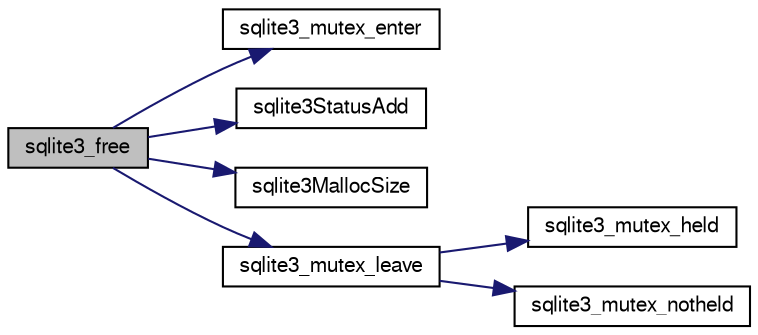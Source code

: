 digraph "sqlite3_free"
{
  edge [fontname="FreeSans",fontsize="10",labelfontname="FreeSans",labelfontsize="10"];
  node [fontname="FreeSans",fontsize="10",shape=record];
  rankdir="LR";
  Node334544 [label="sqlite3_free",height=0.2,width=0.4,color="black", fillcolor="grey75", style="filled", fontcolor="black"];
  Node334544 -> Node334545 [color="midnightblue",fontsize="10",style="solid",fontname="FreeSans"];
  Node334545 [label="sqlite3_mutex_enter",height=0.2,width=0.4,color="black", fillcolor="white", style="filled",URL="$sqlite3_8c.html#a1c12cde690bd89f104de5cbad12a6bf5"];
  Node334544 -> Node334546 [color="midnightblue",fontsize="10",style="solid",fontname="FreeSans"];
  Node334546 [label="sqlite3StatusAdd",height=0.2,width=0.4,color="black", fillcolor="white", style="filled",URL="$sqlite3_8c.html#afa029f93586aeab4cc85360905dae9cd"];
  Node334544 -> Node334547 [color="midnightblue",fontsize="10",style="solid",fontname="FreeSans"];
  Node334547 [label="sqlite3MallocSize",height=0.2,width=0.4,color="black", fillcolor="white", style="filled",URL="$sqlite3_8c.html#acf5d2a5f35270bafb050bd2def576955"];
  Node334544 -> Node334548 [color="midnightblue",fontsize="10",style="solid",fontname="FreeSans"];
  Node334548 [label="sqlite3_mutex_leave",height=0.2,width=0.4,color="black", fillcolor="white", style="filled",URL="$sqlite3_8c.html#a5838d235601dbd3c1fa993555c6bcc93"];
  Node334548 -> Node334549 [color="midnightblue",fontsize="10",style="solid",fontname="FreeSans"];
  Node334549 [label="sqlite3_mutex_held",height=0.2,width=0.4,color="black", fillcolor="white", style="filled",URL="$sqlite3_8c.html#acf77da68932b6bc163c5e68547ecc3e7"];
  Node334548 -> Node334550 [color="midnightblue",fontsize="10",style="solid",fontname="FreeSans"];
  Node334550 [label="sqlite3_mutex_notheld",height=0.2,width=0.4,color="black", fillcolor="white", style="filled",URL="$sqlite3_8c.html#a83967c837c1c000d3b5adcfaa688f5dc"];
}
